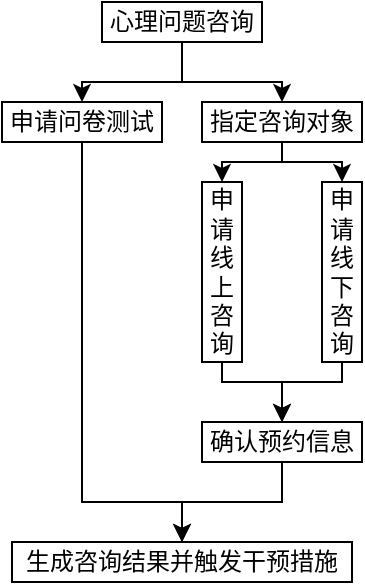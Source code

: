 <mxfile version="22.1.3" type="github">
  <diagram id="C5RBs43oDa-KdzZeNtuy" name="Page-1">
    <mxGraphModel dx="523" dy="354" grid="1" gridSize="10" guides="1" tooltips="1" connect="1" arrows="1" fold="1" page="1" pageScale="1" pageWidth="827" pageHeight="1169" math="0" shadow="0">
      <root>
        <mxCell id="WIyWlLk6GJQsqaUBKTNV-0" />
        <mxCell id="WIyWlLk6GJQsqaUBKTNV-1" parent="WIyWlLk6GJQsqaUBKTNV-0" />
        <mxCell id="uxV9lWH_wjJlgFowtvAs-42" style="edgeStyle=orthogonalEdgeStyle;rounded=0;orthogonalLoop=1;jettySize=auto;html=1;entryX=0.5;entryY=0;entryDx=0;entryDy=0;" edge="1" parent="WIyWlLk6GJQsqaUBKTNV-1" source="uxV9lWH_wjJlgFowtvAs-33" target="uxV9lWH_wjJlgFowtvAs-38">
          <mxGeometry relative="1" as="geometry" />
        </mxCell>
        <mxCell id="uxV9lWH_wjJlgFowtvAs-43" style="edgeStyle=orthogonalEdgeStyle;rounded=0;orthogonalLoop=1;jettySize=auto;html=1;" edge="1" parent="WIyWlLk6GJQsqaUBKTNV-1" source="uxV9lWH_wjJlgFowtvAs-33" target="uxV9lWH_wjJlgFowtvAs-39">
          <mxGeometry relative="1" as="geometry" />
        </mxCell>
        <mxCell id="uxV9lWH_wjJlgFowtvAs-33" value="心理问题咨询" style="rounded=0;whiteSpace=wrap;html=1;" vertex="1" parent="WIyWlLk6GJQsqaUBKTNV-1">
          <mxGeometry x="290" y="140" width="80" height="20" as="geometry" />
        </mxCell>
        <mxCell id="uxV9lWH_wjJlgFowtvAs-46" style="edgeStyle=orthogonalEdgeStyle;rounded=0;orthogonalLoop=1;jettySize=auto;html=1;entryX=0.5;entryY=0;entryDx=0;entryDy=0;" edge="1" parent="WIyWlLk6GJQsqaUBKTNV-1" source="uxV9lWH_wjJlgFowtvAs-34" target="uxV9lWH_wjJlgFowtvAs-40">
          <mxGeometry relative="1" as="geometry">
            <Array as="points">
              <mxPoint x="350" y="330" />
              <mxPoint x="380" y="330" />
            </Array>
          </mxGeometry>
        </mxCell>
        <mxCell id="uxV9lWH_wjJlgFowtvAs-34" value="申请线上咨询" style="rounded=0;whiteSpace=wrap;html=1;" vertex="1" parent="WIyWlLk6GJQsqaUBKTNV-1">
          <mxGeometry x="340" y="230" width="20" height="90" as="geometry" />
        </mxCell>
        <mxCell id="uxV9lWH_wjJlgFowtvAs-48" style="edgeStyle=orthogonalEdgeStyle;rounded=0;orthogonalLoop=1;jettySize=auto;html=1;entryX=0.5;entryY=0;entryDx=0;entryDy=0;" edge="1" parent="WIyWlLk6GJQsqaUBKTNV-1" source="uxV9lWH_wjJlgFowtvAs-35" target="uxV9lWH_wjJlgFowtvAs-40">
          <mxGeometry relative="1" as="geometry">
            <Array as="points">
              <mxPoint x="410" y="330" />
              <mxPoint x="380" y="330" />
            </Array>
          </mxGeometry>
        </mxCell>
        <mxCell id="uxV9lWH_wjJlgFowtvAs-35" value="申请线下咨询" style="rounded=0;whiteSpace=wrap;html=1;" vertex="1" parent="WIyWlLk6GJQsqaUBKTNV-1">
          <mxGeometry x="400" y="230" width="20" height="90" as="geometry" />
        </mxCell>
        <mxCell id="uxV9lWH_wjJlgFowtvAs-51" style="edgeStyle=orthogonalEdgeStyle;rounded=0;orthogonalLoop=1;jettySize=auto;html=1;entryX=0.5;entryY=0;entryDx=0;entryDy=0;" edge="1" parent="WIyWlLk6GJQsqaUBKTNV-1" source="uxV9lWH_wjJlgFowtvAs-38" target="uxV9lWH_wjJlgFowtvAs-41">
          <mxGeometry relative="1" as="geometry">
            <Array as="points">
              <mxPoint x="280" y="390" />
              <mxPoint x="330" y="390" />
            </Array>
          </mxGeometry>
        </mxCell>
        <mxCell id="uxV9lWH_wjJlgFowtvAs-38" value="申请问卷测试" style="rounded=0;whiteSpace=wrap;html=1;" vertex="1" parent="WIyWlLk6GJQsqaUBKTNV-1">
          <mxGeometry x="240" y="190" width="80" height="20" as="geometry" />
        </mxCell>
        <mxCell id="uxV9lWH_wjJlgFowtvAs-44" style="edgeStyle=orthogonalEdgeStyle;rounded=0;orthogonalLoop=1;jettySize=auto;html=1;entryX=0.5;entryY=0;entryDx=0;entryDy=0;" edge="1" parent="WIyWlLk6GJQsqaUBKTNV-1" source="uxV9lWH_wjJlgFowtvAs-39" target="uxV9lWH_wjJlgFowtvAs-34">
          <mxGeometry relative="1" as="geometry">
            <Array as="points">
              <mxPoint x="380" y="220" />
              <mxPoint x="350" y="220" />
            </Array>
          </mxGeometry>
        </mxCell>
        <mxCell id="uxV9lWH_wjJlgFowtvAs-45" style="edgeStyle=orthogonalEdgeStyle;rounded=0;orthogonalLoop=1;jettySize=auto;html=1;entryX=0.5;entryY=0;entryDx=0;entryDy=0;" edge="1" parent="WIyWlLk6GJQsqaUBKTNV-1" source="uxV9lWH_wjJlgFowtvAs-39" target="uxV9lWH_wjJlgFowtvAs-35">
          <mxGeometry relative="1" as="geometry">
            <Array as="points">
              <mxPoint x="380" y="220" />
              <mxPoint x="410" y="220" />
            </Array>
          </mxGeometry>
        </mxCell>
        <mxCell id="uxV9lWH_wjJlgFowtvAs-39" value="指定咨询对象" style="rounded=0;whiteSpace=wrap;html=1;" vertex="1" parent="WIyWlLk6GJQsqaUBKTNV-1">
          <mxGeometry x="340" y="190" width="80" height="20" as="geometry" />
        </mxCell>
        <mxCell id="uxV9lWH_wjJlgFowtvAs-50" style="edgeStyle=orthogonalEdgeStyle;rounded=0;orthogonalLoop=1;jettySize=auto;html=1;entryX=0.5;entryY=0;entryDx=0;entryDy=0;" edge="1" parent="WIyWlLk6GJQsqaUBKTNV-1" source="uxV9lWH_wjJlgFowtvAs-40" target="uxV9lWH_wjJlgFowtvAs-41">
          <mxGeometry relative="1" as="geometry" />
        </mxCell>
        <mxCell id="uxV9lWH_wjJlgFowtvAs-40" value="确认预约信息" style="rounded=0;whiteSpace=wrap;html=1;" vertex="1" parent="WIyWlLk6GJQsqaUBKTNV-1">
          <mxGeometry x="340" y="350" width="80" height="20" as="geometry" />
        </mxCell>
        <mxCell id="uxV9lWH_wjJlgFowtvAs-41" value="生成咨询结果并触发干预措施" style="rounded=0;whiteSpace=wrap;html=1;" vertex="1" parent="WIyWlLk6GJQsqaUBKTNV-1">
          <mxGeometry x="245" y="410" width="170" height="20" as="geometry" />
        </mxCell>
      </root>
    </mxGraphModel>
  </diagram>
</mxfile>
